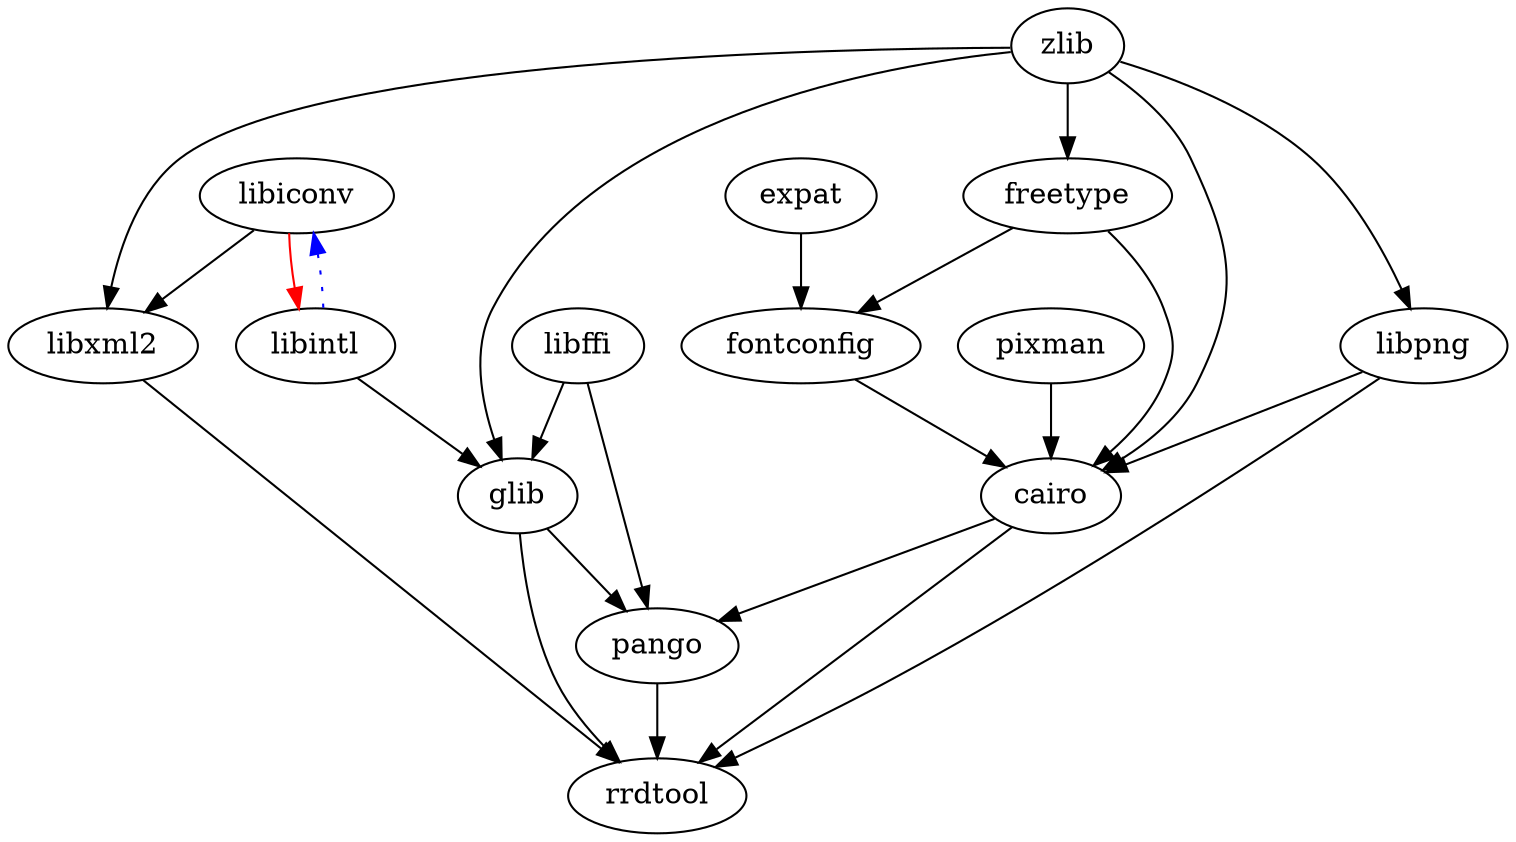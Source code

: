 /*
    dot build-rrdtool.dot -T pdf -o build-rrdtool.pdf
    dot build-rrdtool.dot -T svg -o build-rrdtool.svg
 */
digraph "rrdtool dependency graph" {
    zlib -> libpng;
    zlib -> freetype;
    libiconv -> libintl [color=red];
    libintl -> libiconv [color=blue, style=dotted];

    libiconv -> libxml2;
    zlib -> libxml2;

    zlib -> glib;
    libffi -> glib;
    libintl -> glib;

    expat -> fontconfig;
    freetype -> fontconfig;

    fontconfig -> cairo;
    freetype -> cairo;
    libpng -> cairo;
    pixman -> cairo;
    zlib -> cairo;

    cairo -> pango;
    libffi -> pango;
    glib -> pango;
    
    cairo -> rrdtool;
    pango -> rrdtool;
    glib -> rrdtool;
    libpng -> rrdtool;
    libxml2 -> rrdtool;
}
